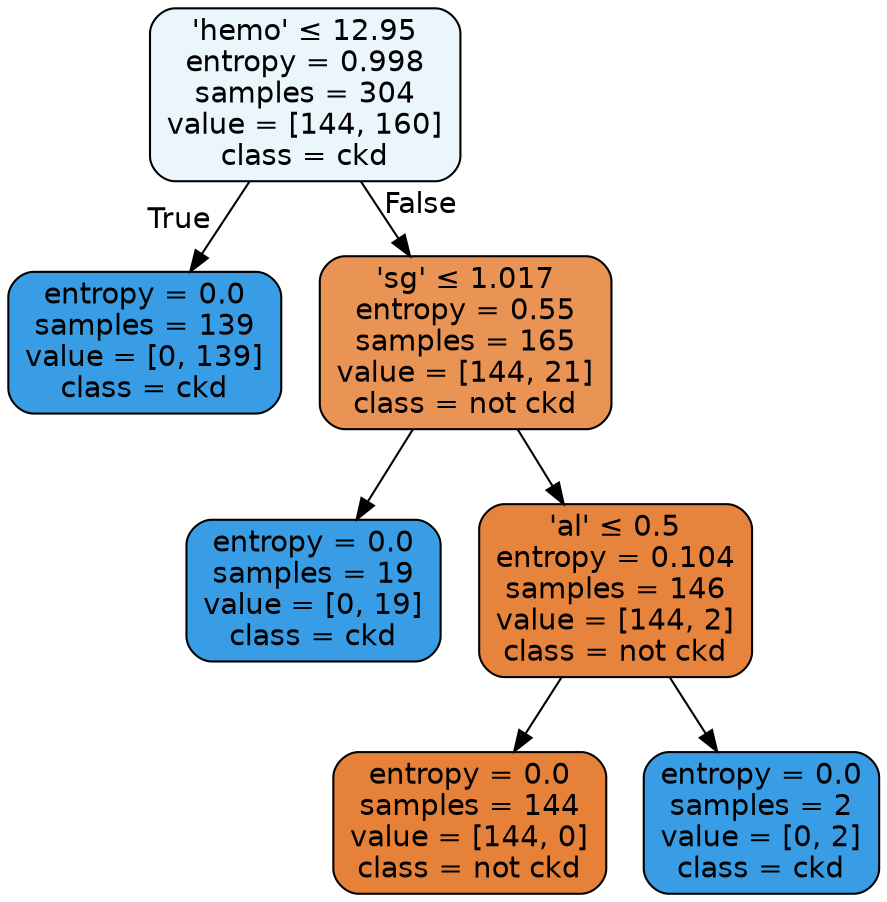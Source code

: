 digraph Tree {
node [shape=box, style="filled, rounded", color="black", fontname=helvetica] ;
edge [fontname=helvetica] ;
0 [label=<'hemo' &le; 12.95<br/>entropy = 0.998<br/>samples = 304<br/>value = [144, 160]<br/>class = ckd>, fillcolor="#399de519"] ;
1 [label=<entropy = 0.0<br/>samples = 139<br/>value = [0, 139]<br/>class = ckd>, fillcolor="#399de5ff"] ;
0 -> 1 [labeldistance=2.5, labelangle=45, headlabel="True"] ;
2 [label=<'sg' &le; 1.017<br/>entropy = 0.55<br/>samples = 165<br/>value = [144, 21]<br/>class = not ckd>, fillcolor="#e58139da"] ;
0 -> 2 [labeldistance=2.5, labelangle=-45, headlabel="False"] ;
3 [label=<entropy = 0.0<br/>samples = 19<br/>value = [0, 19]<br/>class = ckd>, fillcolor="#399de5ff"] ;
2 -> 3 ;
4 [label=<'al' &le; 0.5<br/>entropy = 0.104<br/>samples = 146<br/>value = [144, 2]<br/>class = not ckd>, fillcolor="#e58139fb"] ;
2 -> 4 ;
5 [label=<entropy = 0.0<br/>samples = 144<br/>value = [144, 0]<br/>class = not ckd>, fillcolor="#e58139ff"] ;
4 -> 5 ;
6 [label=<entropy = 0.0<br/>samples = 2<br/>value = [0, 2]<br/>class = ckd>, fillcolor="#399de5ff"] ;
4 -> 6 ;
}